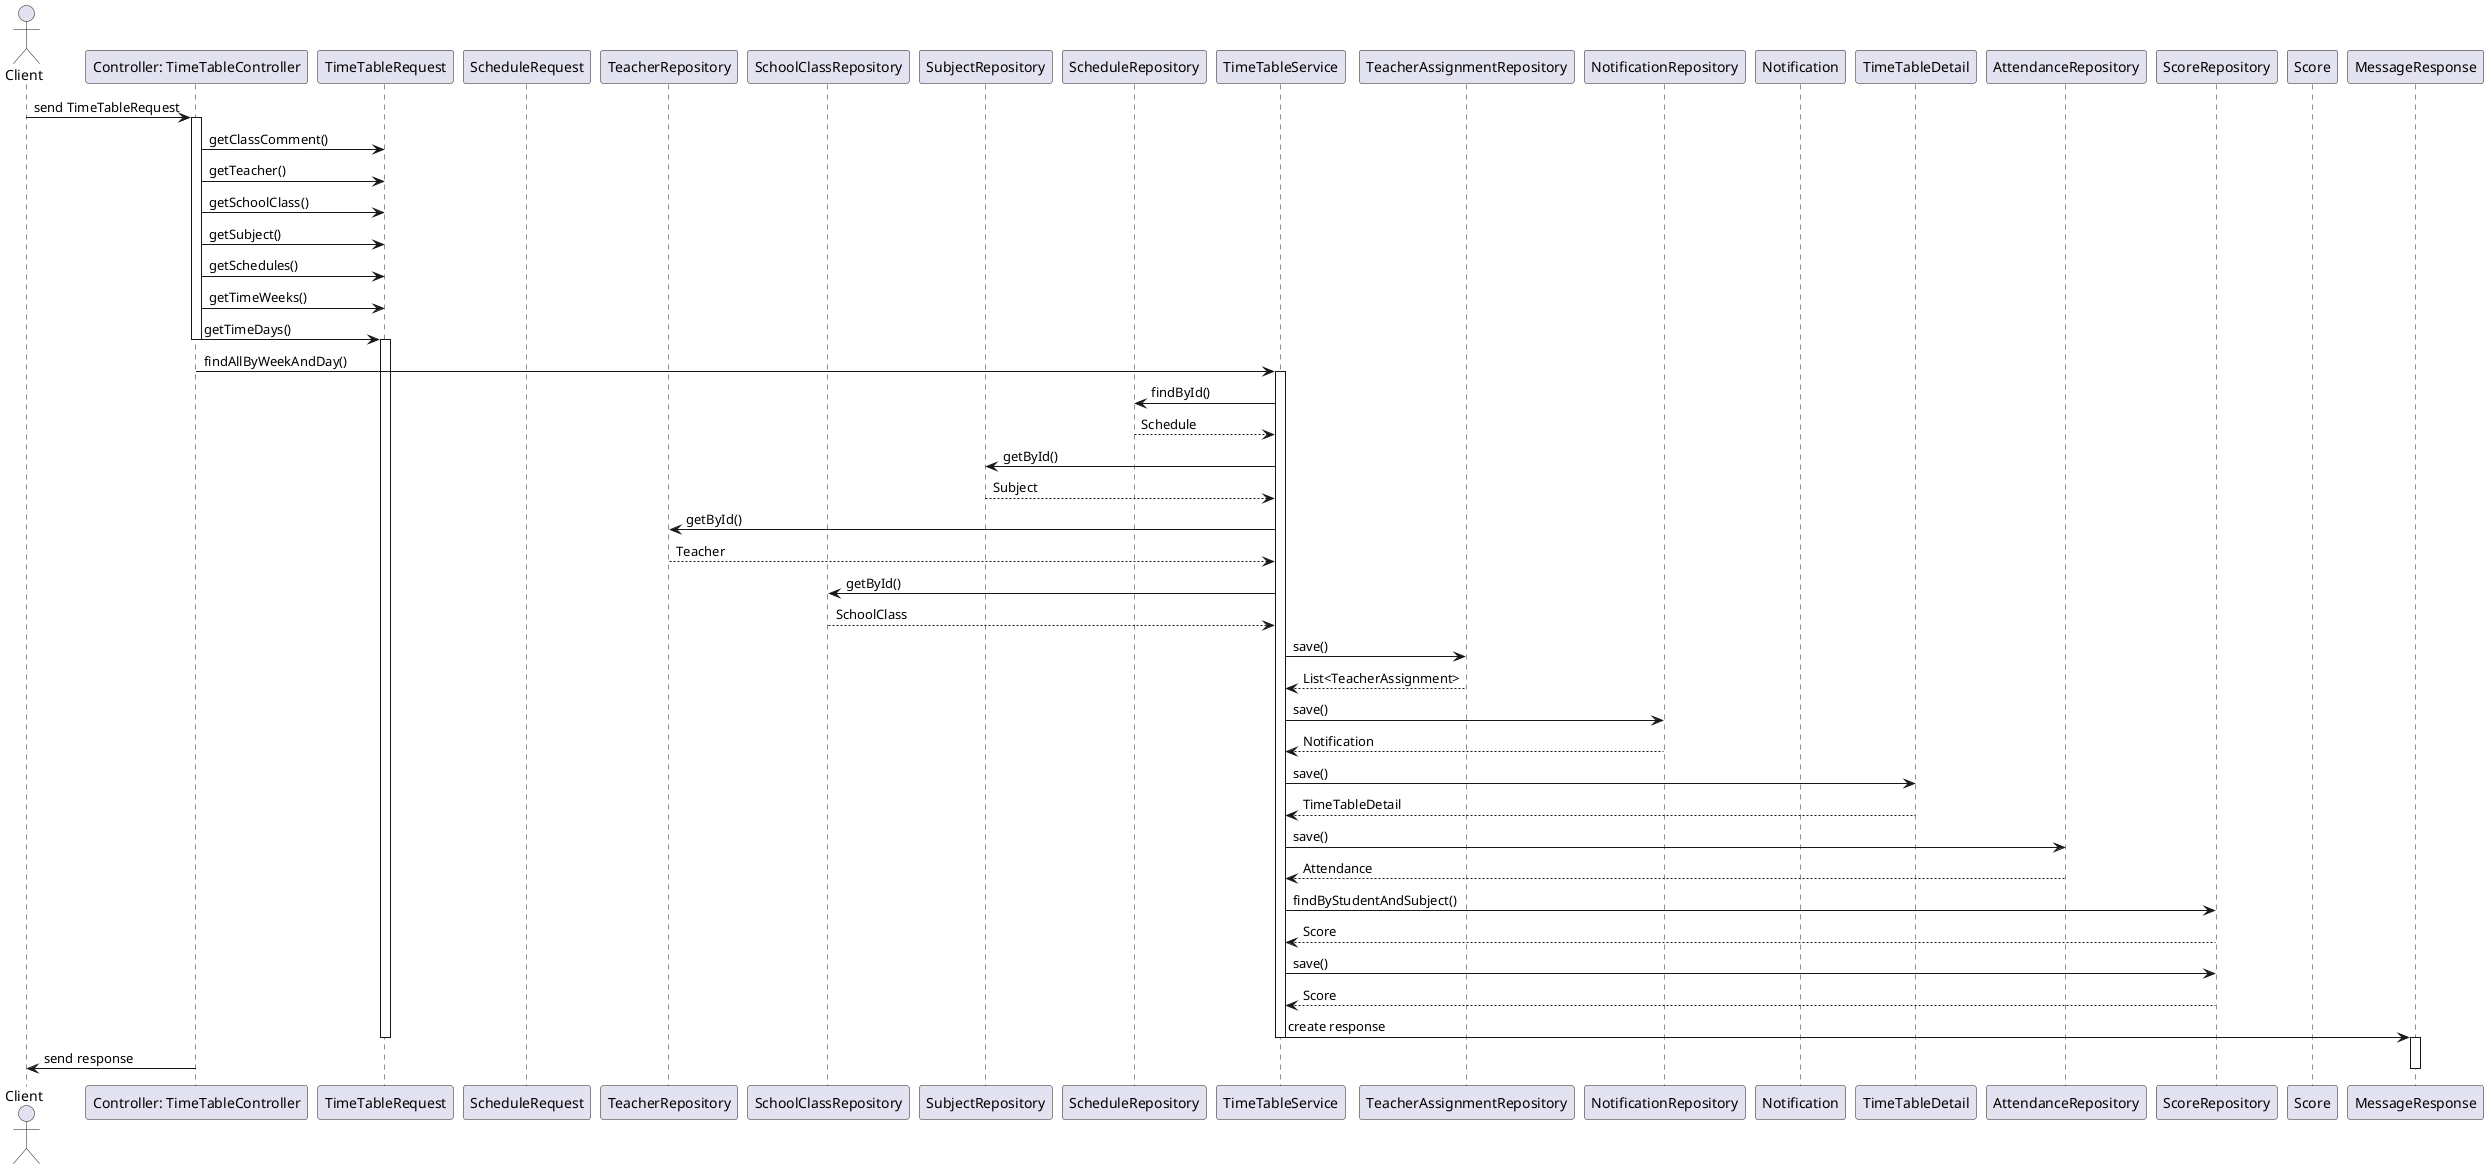 @startuml

actor Client
participant "Controller: TimeTableController" as Controller
participant "TimeTableRequest" as TimeTableRequest
participant "ScheduleRequest" as ScheduleRequest
participant "TeacherRepository" as TeacherRepository
participant "SchoolClassRepository" as SchoolClassRepository
participant "SubjectRepository" as SubjectRepository
participant "ScheduleRepository" as ScheduleRepository
participant "TimeTableService" as TimeTableService
participant "TeacherAssignmentRepository" as TeacherAssignmentRepository
participant "NotificationRepository" as NotificationRepository
participant "Notification" as Notification
participant "TimeTableDetail" as TimeTableDetail
participant "AttendanceRepository" as AttendanceRepository
participant "ScoreRepository" as ScoreRepository
participant "Score" as Score
participant "MessageResponse" as MessageResponse

Client -> Controller: send TimeTableRequest
activate Controller
Controller -> TimeTableRequest: getClassComment()
Controller -> TimeTableRequest: getTeacher()
Controller -> TimeTableRequest: getSchoolClass()
Controller -> TimeTableRequest: getSubject()
Controller -> TimeTableRequest: getSchedules()
Controller -> TimeTableRequest: getTimeWeeks()
Controller -> TimeTableRequest: getTimeDays()
deactivate Controller

activate TimeTableRequest
Controller -> TimeTableService: findAllByWeekAndDay()
activate TimeTableService
TimeTableService -> ScheduleRepository: findById()
ScheduleRepository --> TimeTableService: Schedule
TimeTableService -> SubjectRepository: getById()
SubjectRepository --> TimeTableService: Subject
TimeTableService -> TeacherRepository: getById()
TeacherRepository --> TimeTableService: Teacher
TimeTableService -> SchoolClassRepository: getById()
SchoolClassRepository --> TimeTableService: SchoolClass
TimeTableService -> TeacherAssignmentRepository: save()
TeacherAssignmentRepository --> TimeTableService: List<TeacherAssignment>
TimeTableService -> NotificationRepository: save()
NotificationRepository --> TimeTableService: Notification
TimeTableService -> TimeTableDetail: save()
TimeTableDetail --> TimeTableService: TimeTableDetail
TimeTableService -> AttendanceRepository: save()
AttendanceRepository --> TimeTableService: Attendance
TimeTableService -> ScoreRepository: findByStudentAndSubject()
ScoreRepository --> TimeTableService: Score
TimeTableService -> ScoreRepository: save()
ScoreRepository --> TimeTableService: Score
TimeTableService -> MessageResponse: create response
deactivate TimeTableService
deactivate TimeTableRequest

activate MessageResponse
Controller -> Client: send response
deactivate Controller
deactivate MessageResponse

@enduml
